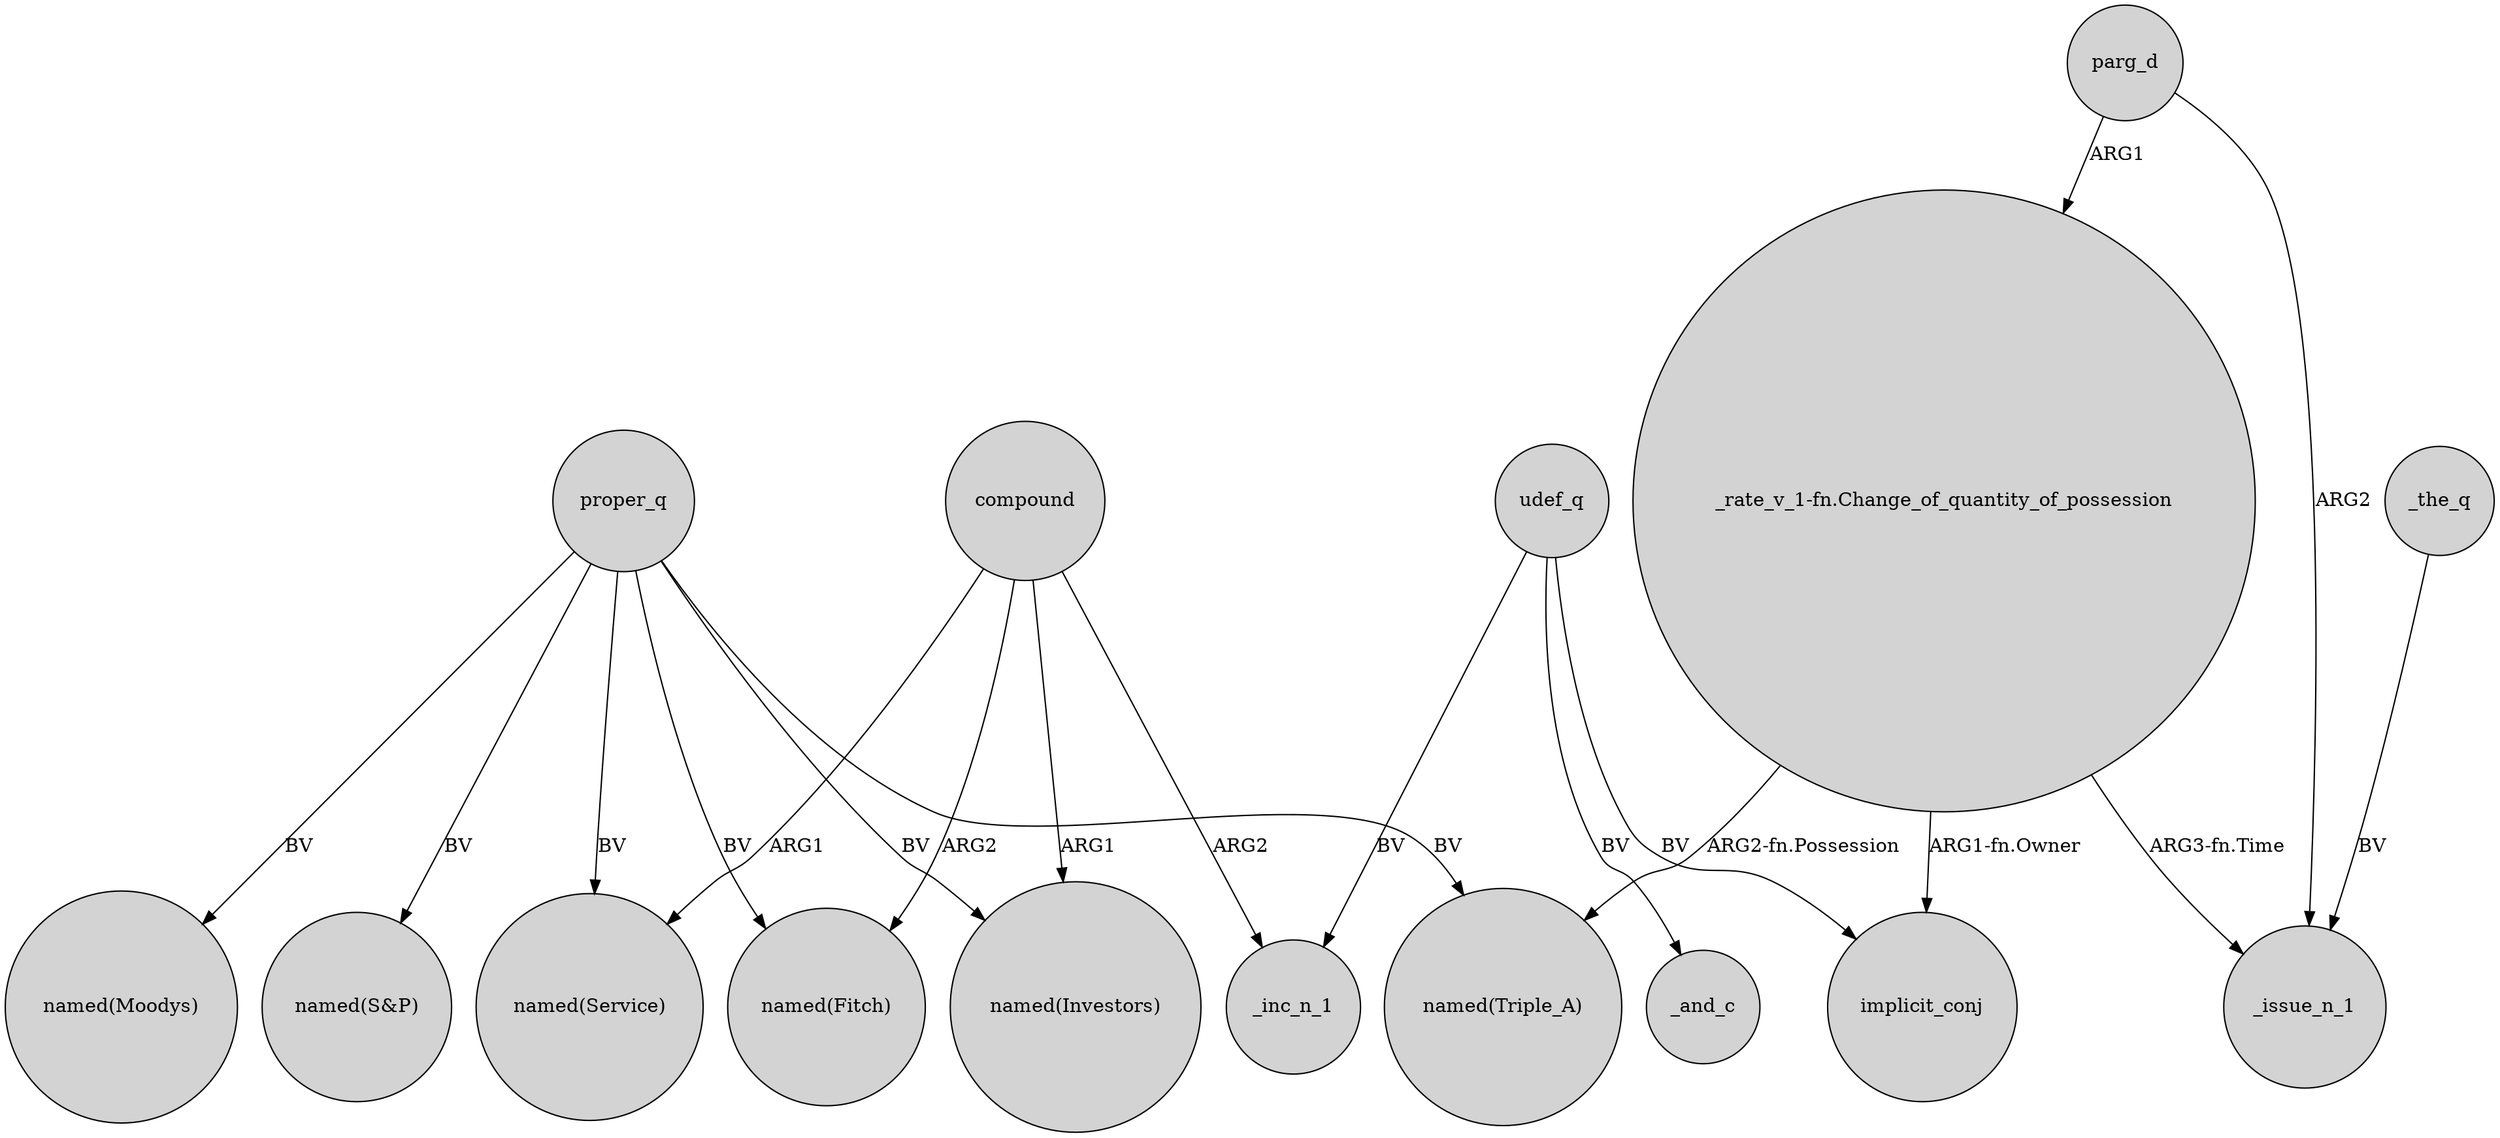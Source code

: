 digraph {
	node [shape=circle style=filled]
	proper_q -> "named(Moodys)" [label=BV]
	proper_q -> "named(S&P)" [label=BV]
	compound -> "named(Investors)" [label=ARG1]
	udef_q -> _and_c [label=BV]
	"_rate_v_1-fn.Change_of_quantity_of_possession" -> "named(Triple_A)" [label="ARG2-fn.Possession"]
	proper_q -> "named(Service)" [label=BV]
	"_rate_v_1-fn.Change_of_quantity_of_possession" -> _issue_n_1 [label="ARG3-fn.Time"]
	udef_q -> _inc_n_1 [label=BV]
	compound -> _inc_n_1 [label=ARG2]
	compound -> "named(Service)" [label=ARG1]
	"_rate_v_1-fn.Change_of_quantity_of_possession" -> implicit_conj [label="ARG1-fn.Owner"]
	parg_d -> "_rate_v_1-fn.Change_of_quantity_of_possession" [label=ARG1]
	proper_q -> "named(Triple_A)" [label=BV]
	parg_d -> _issue_n_1 [label=ARG2]
	proper_q -> "named(Investors)" [label=BV]
	udef_q -> implicit_conj [label=BV]
	compound -> "named(Fitch)" [label=ARG2]
	proper_q -> "named(Fitch)" [label=BV]
	_the_q -> _issue_n_1 [label=BV]
}
